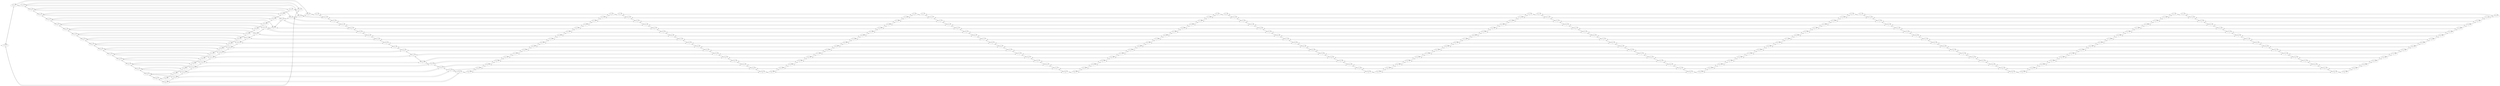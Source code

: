 digraph G {
  rankdir=LR
  I [label="", style=invis, width=0]
  I -> 0
  0 [label="(x = 0, y = 0)\n1"]
  0 -> 1 [label=""]
  0 -> 2 [label=""]
  0 -> 0 [label=""]
  1 [label="(x = 0, y = 1)\n1"]
  1 -> 3 [label=""]
  1 -> 4 [label=""]
  1 -> 0 [label=""]
  1 -> 1 [label=""]
  2 [label="(x = 1, y = 0)\n1"]
  2 -> 4 [label=""]
  2 -> 5 [label=""]
  2 -> 0 [label=""]
  2 -> 2 [label=""]
  3 [label="(x = 0, y = 2)\n1"]
  3 -> 6 [label=""]
  3 -> 7 [label=""]
  3 -> 1 [label=""]
  3 -> 3 [label=""]
  4 [label="(x = 1, y = 1)\n1"]
  4 -> 7 [label=""]
  4 -> 8 [label=""]
  4 -> 2 [label=""]
  4 -> 1 [label=""]
  4 -> 4 [label=""]
  5 [label="(x = 2, y = 0)\n1"]
  5 -> 8 [label=""]
  5 -> 9 [label=""]
  5 -> 2 [label=""]
  5 -> 5 [label=""]
  6 [label="(x = 0, y = 3)\n1"]
  6 -> 10 [label=""]
  6 -> 11 [label=""]
  6 -> 3 [label=""]
  6 -> 6 [label=""]
  7 [label="(x = 1, y = 2)\n1"]
  7 -> 11 [label=""]
  7 -> 12 [label=""]
  7 -> 4 [label=""]
  7 -> 3 [label=""]
  7 -> 7 [label=""]
  8 [label="(x = 2, y = 1)\n1"]
  8 -> 12 [label=""]
  8 -> 13 [label=""]
  8 -> 5 [label=""]
  8 -> 4 [label=""]
  8 -> 8 [label=""]
  9 [label="(x = 3, y = 0)\n1"]
  9 -> 13 [label=""]
  9 -> 14 [label=""]
  9 -> 5 [label=""]
  9 -> 9 [label=""]
  10 [label="(x = 0, y = 4)\n1"]
  10 -> 15 [label=""]
  10 -> 16 [label=""]
  10 -> 6 [label=""]
  10 -> 10 [label=""]
  11 [label="(x = 1, y = 3)\n1"]
  11 -> 16 [label=""]
  11 -> 17 [label=""]
  11 -> 7 [label=""]
  11 -> 6 [label=""]
  11 -> 11 [label=""]
  12 [label="(x = 2, y = 2)\n1"]
  12 -> 17 [label=""]
  12 -> 18 [label=""]
  12 -> 8 [label=""]
  12 -> 7 [label=""]
  12 -> 12 [label=""]
  13 [label="(x = 3, y = 1)\n1"]
  13 -> 18 [label=""]
  13 -> 19 [label=""]
  13 -> 9 [label=""]
  13 -> 8 [label=""]
  13 -> 13 [label=""]
  14 [label="(x = 4, y = 0)\n1"]
  14 -> 19 [label=""]
  14 -> 20 [label=""]
  14 -> 9 [label=""]
  14 -> 14 [label=""]
  15 [label="(x = 0, y = 5)\n1"]
  15 -> 21 [label=""]
  15 -> 22 [label=""]
  15 -> 10 [label=""]
  15 -> 15 [label=""]
  16 [label="(x = 1, y = 4)\n1"]
  16 -> 22 [label=""]
  16 -> 23 [label=""]
  16 -> 11 [label=""]
  16 -> 10 [label=""]
  16 -> 16 [label=""]
  17 [label="(x = 2, y = 3)\n1"]
  17 -> 23 [label=""]
  17 -> 24 [label=""]
  17 -> 12 [label=""]
  17 -> 11 [label=""]
  17 -> 17 [label=""]
  18 [label="(x = 3, y = 2)\n1"]
  18 -> 24 [label=""]
  18 -> 25 [label=""]
  18 -> 13 [label=""]
  18 -> 12 [label=""]
  18 -> 18 [label=""]
  19 [label="(x = 4, y = 1)\n1"]
  19 -> 25 [label=""]
  19 -> 26 [label=""]
  19 -> 14 [label=""]
  19 -> 13 [label=""]
  19 -> 19 [label=""]
  20 [label="(x = 5, y = 0)\n1"]
  20 -> 26 [label=""]
  20 -> 27 [label=""]
  20 -> 14 [label=""]
  20 -> 20 [label=""]
  21 [label="(x = 0, y = 6)\n1"]
  21 -> 28 [label=""]
  21 -> 29 [label=""]
  21 -> 15 [label=""]
  21 -> 21 [label=""]
  22 [label="(x = 1, y = 5)\n1"]
  22 -> 29 [label=""]
  22 -> 30 [label=""]
  22 -> 16 [label=""]
  22 -> 15 [label=""]
  22 -> 22 [label=""]
  23 [label="(x = 2, y = 4)\n1"]
  23 -> 30 [label=""]
  23 -> 31 [label=""]
  23 -> 17 [label=""]
  23 -> 16 [label=""]
  23 -> 23 [label=""]
  24 [label="(x = 3, y = 3)\n1"]
  24 -> 31 [label=""]
  24 -> 32 [label=""]
  24 -> 18 [label=""]
  24 -> 17 [label=""]
  24 -> 24 [label=""]
  25 [label="(x = 4, y = 2)\n1"]
  25 -> 32 [label=""]
  25 -> 33 [label=""]
  25 -> 19 [label=""]
  25 -> 18 [label=""]
  25 -> 25 [label=""]
  26 [label="(x = 5, y = 1)\n1"]
  26 -> 33 [label=""]
  26 -> 34 [label=""]
  26 -> 20 [label=""]
  26 -> 19 [label=""]
  26 -> 26 [label=""]
  27 [label="(x = 6, y = 0)\n1"]
  27 -> 34 [label=""]
  27 -> 35 [label=""]
  27 -> 20 [label=""]
  27 -> 27 [label=""]
  28 [label="(x = 0, y = 7)\n1"]
  28 -> 36 [label=""]
  28 -> 37 [label=""]
  28 -> 21 [label=""]
  28 -> 28 [label=""]
  29 [label="(x = 1, y = 6)\n1"]
  29 -> 37 [label=""]
  29 -> 38 [label=""]
  29 -> 22 [label=""]
  29 -> 21 [label=""]
  29 -> 29 [label=""]
  30 [label="(x = 2, y = 5)\n1"]
  30 -> 38 [label=""]
  30 -> 39 [label=""]
  30 -> 23 [label=""]
  30 -> 22 [label=""]
  30 -> 30 [label=""]
  31 [label="(x = 3, y = 4)\n1"]
  31 -> 39 [label=""]
  31 -> 40 [label=""]
  31 -> 24 [label=""]
  31 -> 23 [label=""]
  31 -> 31 [label=""]
  32 [label="(x = 4, y = 3)\n1"]
  32 -> 40 [label=""]
  32 -> 41 [label=""]
  32 -> 25 [label=""]
  32 -> 24 [label=""]
  32 -> 32 [label=""]
  33 [label="(x = 5, y = 2)\n1"]
  33 -> 41 [label=""]
  33 -> 42 [label=""]
  33 -> 26 [label=""]
  33 -> 25 [label=""]
  33 -> 33 [label=""]
  34 [label="(x = 6, y = 1)\n1"]
  34 -> 42 [label=""]
  34 -> 43 [label=""]
  34 -> 27 [label=""]
  34 -> 26 [label=""]
  34 -> 34 [label=""]
  35 [label="(x = 7, y = 0)\n1"]
  35 -> 43 [label=""]
  35 -> 44 [label=""]
  35 -> 27 [label=""]
  35 -> 35 [label=""]
  36 [label="(x = 0, y = 8)\n1"]
  36 -> 45 [label=""]
  36 -> 46 [label=""]
  36 -> 28 [label=""]
  36 -> 36 [label=""]
  37 [label="(x = 1, y = 7)\n1"]
  37 -> 46 [label=""]
  37 -> 47 [label=""]
  37 -> 29 [label=""]
  37 -> 28 [label=""]
  37 -> 37 [label=""]
  38 [label="(x = 2, y = 6)\n1"]
  38 -> 47 [label=""]
  38 -> 48 [label=""]
  38 -> 30 [label=""]
  38 -> 29 [label=""]
  38 -> 38 [label=""]
  39 [label="(x = 3, y = 5)\n1"]
  39 -> 48 [label=""]
  39 -> 49 [label=""]
  39 -> 31 [label=""]
  39 -> 30 [label=""]
  39 -> 39 [label=""]
  40 [label="(x = 4, y = 4)\n1"]
  40 -> 49 [label=""]
  40 -> 50 [label=""]
  40 -> 32 [label=""]
  40 -> 31 [label=""]
  40 -> 40 [label=""]
  41 [label="(x = 5, y = 3)\n1"]
  41 -> 50 [label=""]
  41 -> 51 [label=""]
  41 -> 33 [label=""]
  41 -> 32 [label=""]
  41 -> 41 [label=""]
  42 [label="(x = 6, y = 2)\n1"]
  42 -> 51 [label=""]
  42 -> 52 [label=""]
  42 -> 34 [label=""]
  42 -> 33 [label=""]
  42 -> 42 [label=""]
  43 [label="(x = 7, y = 1)\n1"]
  43 -> 52 [label=""]
  43 -> 53 [label=""]
  43 -> 35 [label=""]
  43 -> 34 [label=""]
  43 -> 43 [label=""]
  44 [label="(x = 8, y = 0)\n1"]
  44 -> 53 [label=""]
  44 -> 54 [label=""]
  44 -> 35 [label=""]
  44 -> 44 [label=""]
  45 [label="(x = 0, y = 9)\n1"]
  45 -> 55 [label=""]
  45 -> 56 [label=""]
  45 -> 36 [label=""]
  45 -> 45 [label=""]
  46 [label="(x = 1, y = 8)\n1"]
  46 -> 56 [label=""]
  46 -> 57 [label=""]
  46 -> 37 [label=""]
  46 -> 36 [label=""]
  46 -> 46 [label=""]
  47 [label="(x = 2, y = 7)\n1"]
  47 -> 57 [label=""]
  47 -> 58 [label=""]
  47 -> 38 [label=""]
  47 -> 37 [label=""]
  47 -> 47 [label=""]
  48 [label="(x = 3, y = 6)\n1"]
  48 -> 58 [label=""]
  48 -> 59 [label=""]
  48 -> 39 [label=""]
  48 -> 38 [label=""]
  48 -> 48 [label=""]
  49 [label="(x = 4, y = 5)\n1"]
  49 -> 59 [label=""]
  49 -> 60 [label=""]
  49 -> 40 [label=""]
  49 -> 39 [label=""]
  49 -> 49 [label=""]
  50 [label="(x = 5, y = 4)\n1"]
  50 -> 60 [label=""]
  50 -> 61 [label=""]
  50 -> 41 [label=""]
  50 -> 40 [label=""]
  50 -> 50 [label=""]
  51 [label="(x = 6, y = 3)\n1"]
  51 -> 61 [label=""]
  51 -> 62 [label=""]
  51 -> 42 [label=""]
  51 -> 41 [label=""]
  51 -> 51 [label=""]
  52 [label="(x = 7, y = 2)\n1"]
  52 -> 62 [label=""]
  52 -> 63 [label=""]
  52 -> 43 [label=""]
  52 -> 42 [label=""]
  52 -> 52 [label=""]
  53 [label="(x = 8, y = 1)\n1"]
  53 -> 63 [label=""]
  53 -> 64 [label=""]
  53 -> 44 [label=""]
  53 -> 43 [label=""]
  53 -> 53 [label=""]
  54 [label="(x = 9, y = 0)\n1"]
  54 -> 64 [label=""]
  54 -> 65 [label=""]
  54 -> 44 [label=""]
  54 -> 54 [label=""]
  55 [label="(x = 0, y = 10)\n1"]
  55 -> 66 [label=""]
  55 -> 67 [label=""]
  55 -> 45 [label=""]
  55 -> 55 [label=""]
  56 [label="(x = 1, y = 9)\n1"]
  56 -> 67 [label=""]
  56 -> 68 [label=""]
  56 -> 46 [label=""]
  56 -> 45 [label=""]
  56 -> 56 [label=""]
  57 [label="(x = 2, y = 8)\n1"]
  57 -> 68 [label=""]
  57 -> 69 [label=""]
  57 -> 47 [label=""]
  57 -> 46 [label=""]
  57 -> 57 [label=""]
  58 [label="(x = 3, y = 7)\n1"]
  58 -> 69 [label=""]
  58 -> 70 [label=""]
  58 -> 48 [label=""]
  58 -> 47 [label=""]
  58 -> 58 [label=""]
  59 [label="(x = 4, y = 6)\n1"]
  59 -> 70 [label=""]
  59 -> 71 [label=""]
  59 -> 49 [label=""]
  59 -> 48 [label=""]
  59 -> 59 [label=""]
  60 [label="(x = 5, y = 5)\n1"]
  60 -> 71 [label=""]
  60 -> 72 [label=""]
  60 -> 50 [label=""]
  60 -> 49 [label=""]
  60 -> 60 [label=""]
  61 [label="(x = 6, y = 4)\n1"]
  61 -> 72 [label=""]
  61 -> 73 [label=""]
  61 -> 51 [label=""]
  61 -> 50 [label=""]
  61 -> 61 [label=""]
  62 [label="(x = 7, y = 3)\n1"]
  62 -> 73 [label=""]
  62 -> 74 [label=""]
  62 -> 52 [label=""]
  62 -> 51 [label=""]
  62 -> 62 [label=""]
  63 [label="(x = 8, y = 2)\n1"]
  63 -> 74 [label=""]
  63 -> 75 [label=""]
  63 -> 53 [label=""]
  63 -> 52 [label=""]
  63 -> 63 [label=""]
  64 [label="(x = 9, y = 1)\n1"]
  64 -> 75 [label=""]
  64 -> 76 [label=""]
  64 -> 54 [label=""]
  64 -> 53 [label=""]
  64 -> 64 [label=""]
  65 [label="(x = 10, y = 0)\n1"]
  65 -> 76 [label=""]
  65 -> 77 [label=""]
  65 -> 54 [label=""]
  65 -> 65 [label=""]
  66 [label="(x = 0, y = 11)\n1"]
  66 -> 78 [label=""]
  66 -> 79 [label=""]
  66 -> 55 [label=""]
  66 -> 66 [label=""]
  67 [label="(x = 1, y = 10)\n1"]
  67 -> 79 [label=""]
  67 -> 80 [label=""]
  67 -> 56 [label=""]
  67 -> 55 [label=""]
  67 -> 67 [label=""]
  68 [label="(x = 2, y = 9)\n1"]
  68 -> 80 [label=""]
  68 -> 81 [label=""]
  68 -> 57 [label=""]
  68 -> 56 [label=""]
  68 -> 68 [label=""]
  69 [label="(x = 3, y = 8)\n1"]
  69 -> 81 [label=""]
  69 -> 82 [label=""]
  69 -> 58 [label=""]
  69 -> 57 [label=""]
  69 -> 69 [label=""]
  70 [label="(x = 4, y = 7)\n1"]
  70 -> 82 [label=""]
  70 -> 83 [label=""]
  70 -> 59 [label=""]
  70 -> 58 [label=""]
  70 -> 70 [label=""]
  71 [label="(x = 5, y = 6)\n1"]
  71 -> 83 [label=""]
  71 -> 84 [label=""]
  71 -> 60 [label=""]
  71 -> 59 [label=""]
  71 -> 71 [label=""]
  72 [label="(x = 6, y = 5)\n1"]
  72 -> 84 [label=""]
  72 -> 85 [label=""]
  72 -> 61 [label=""]
  72 -> 60 [label=""]
  72 -> 72 [label=""]
  73 [label="(x = 7, y = 4)\n1"]
  73 -> 85 [label=""]
  73 -> 86 [label=""]
  73 -> 62 [label=""]
  73 -> 61 [label=""]
  73 -> 73 [label=""]
  74 [label="(x = 8, y = 3)\n1"]
  74 -> 86 [label=""]
  74 -> 87 [label=""]
  74 -> 63 [label=""]
  74 -> 62 [label=""]
  74 -> 74 [label=""]
  75 [label="(x = 9, y = 2)\n1"]
  75 -> 87 [label=""]
  75 -> 88 [label=""]
  75 -> 64 [label=""]
  75 -> 63 [label=""]
  75 -> 75 [label=""]
  76 [label="(x = 10, y = 1)\n1"]
  76 -> 88 [label=""]
  76 -> 89 [label=""]
  76 -> 65 [label=""]
  76 -> 64 [label=""]
  76 -> 76 [label=""]
  77 [label="(x = 11, y = 0)\n1"]
  77 -> 89 [label=""]
  77 -> 90 [label=""]
  77 -> 65 [label=""]
  77 -> 77 [label=""]
  78 [label="(x = 0, y = 12)\n1"]
  78 -> 91 [label=""]
  78 -> 92 [label=""]
  78 -> 66 [label=""]
  78 -> 78 [label=""]
  79 [label="(x = 1, y = 11)\n1"]
  79 -> 92 [label=""]
  79 -> 93 [label=""]
  79 -> 67 [label=""]
  79 -> 66 [label=""]
  79 -> 79 [label=""]
  80 [label="(x = 2, y = 10)\n1"]
  80 -> 93 [label=""]
  80 -> 94 [label=""]
  80 -> 68 [label=""]
  80 -> 67 [label=""]
  80 -> 80 [label=""]
  81 [label="(x = 3, y = 9)\n1"]
  81 -> 94 [label=""]
  81 -> 95 [label=""]
  81 -> 69 [label=""]
  81 -> 68 [label=""]
  81 -> 81 [label=""]
  82 [label="(x = 4, y = 8)\n1"]
  82 -> 95 [label=""]
  82 -> 96 [label=""]
  82 -> 70 [label=""]
  82 -> 69 [label=""]
  82 -> 82 [label=""]
  83 [label="(x = 5, y = 7)\n1"]
  83 -> 96 [label=""]
  83 -> 97 [label=""]
  83 -> 71 [label=""]
  83 -> 70 [label=""]
  83 -> 83 [label=""]
  84 [label="(x = 6, y = 6)\n1"]
  84 -> 97 [label=""]
  84 -> 98 [label=""]
  84 -> 72 [label=""]
  84 -> 71 [label=""]
  84 -> 84 [label=""]
  85 [label="(x = 7, y = 5)\n1"]
  85 -> 98 [label=""]
  85 -> 99 [label=""]
  85 -> 73 [label=""]
  85 -> 72 [label=""]
  85 -> 85 [label=""]
  86 [label="(x = 8, y = 4)\n1"]
  86 -> 99 [label=""]
  86 -> 100 [label=""]
  86 -> 74 [label=""]
  86 -> 73 [label=""]
  86 -> 86 [label=""]
  87 [label="(x = 9, y = 3)\n1"]
  87 -> 100 [label=""]
  87 -> 101 [label=""]
  87 -> 75 [label=""]
  87 -> 74 [label=""]
  87 -> 87 [label=""]
  88 [label="(x = 10, y = 2)\n1"]
  88 -> 101 [label=""]
  88 -> 102 [label=""]
  88 -> 76 [label=""]
  88 -> 75 [label=""]
  88 -> 88 [label=""]
  89 [label="(x = 11, y = 1)\n1"]
  89 -> 102 [label=""]
  89 -> 103 [label=""]
  89 -> 77 [label=""]
  89 -> 76 [label=""]
  89 -> 89 [label=""]
  90 [label="(x = 12, y = 0)\n1"]
  90 -> 103 [label=""]
  90 -> 104 [label=""]
  90 -> 77 [label=""]
  90 -> 90 [label=""]
  91 [label="(x = 0, y = 13)\n1"]
  91 -> 105 [label=""]
  91 -> 106 [label=""]
  91 -> 78 [label=""]
  91 -> 91 [label=""]
  92 [label="(x = 1, y = 12)\n1"]
  92 -> 106 [label=""]
  92 -> 107 [label=""]
  92 -> 79 [label=""]
  92 -> 78 [label=""]
  92 -> 92 [label=""]
  93 [label="(x = 2, y = 11)\n1"]
  93 -> 107 [label=""]
  93 -> 108 [label=""]
  93 -> 80 [label=""]
  93 -> 79 [label=""]
  93 -> 93 [label=""]
  94 [label="(x = 3, y = 10)\n1"]
  94 -> 108 [label=""]
  94 -> 109 [label=""]
  94 -> 81 [label=""]
  94 -> 80 [label=""]
  94 -> 94 [label=""]
  95 [label="(x = 4, y = 9)\n1"]
  95 -> 109 [label=""]
  95 -> 110 [label=""]
  95 -> 82 [label=""]
  95 -> 81 [label=""]
  95 -> 95 [label=""]
  96 [label="(x = 5, y = 8)\n1"]
  96 -> 110 [label=""]
  96 -> 111 [label=""]
  96 -> 83 [label=""]
  96 -> 82 [label=""]
  96 -> 96 [label=""]
  97 [label="(x = 6, y = 7)\n1"]
  97 -> 111 [label=""]
  97 -> 112 [label=""]
  97 -> 84 [label=""]
  97 -> 83 [label=""]
  97 -> 97 [label=""]
  98 [label="(x = 7, y = 6)\n1"]
  98 -> 112 [label=""]
  98 -> 113 [label=""]
  98 -> 85 [label=""]
  98 -> 84 [label=""]
  98 -> 98 [label=""]
  99 [label="(x = 8, y = 5)\n1"]
  99 -> 113 [label=""]
  99 -> 114 [label=""]
  99 -> 86 [label=""]
  99 -> 85 [label=""]
  99 -> 99 [label=""]
  100 [label="(x = 9, y = 4)\n1"]
  100 -> 114 [label=""]
  100 -> 115 [label=""]
  100 -> 87 [label=""]
  100 -> 86 [label=""]
  100 -> 100 [label=""]
  101 [label="(x = 10, y = 3)\n1"]
  101 -> 115 [label=""]
  101 -> 116 [label=""]
  101 -> 88 [label=""]
  101 -> 87 [label=""]
  101 -> 101 [label=""]
  102 [label="(x = 11, y = 2)\n1"]
  102 -> 116 [label=""]
  102 -> 117 [label=""]
  102 -> 89 [label=""]
  102 -> 88 [label=""]
  102 -> 102 [label=""]
  103 [label="(x = 12, y = 1)\n1"]
  103 -> 117 [label=""]
  103 -> 118 [label=""]
  103 -> 90 [label=""]
  103 -> 89 [label=""]
  103 -> 103 [label=""]
  104 [label="(x = 13, y = 0)\n1"]
  104 -> 118 [label=""]
  104 -> 119 [label=""]
  104 -> 90 [label=""]
  104 -> 104 [label=""]
  105 [label="(x = 0, y = 14)\n1"]
  105 -> 120 [label=""]
  105 -> 121 [label=""]
  105 -> 91 [label=""]
  105 -> 105 [label=""]
  106 [label="(x = 1, y = 13)\n1"]
  106 -> 121 [label=""]
  106 -> 122 [label=""]
  106 -> 92 [label=""]
  106 -> 91 [label=""]
  106 -> 106 [label=""]
  107 [label="(x = 2, y = 12)\n1"]
  107 -> 122 [label=""]
  107 -> 123 [label=""]
  107 -> 93 [label=""]
  107 -> 92 [label=""]
  107 -> 107 [label=""]
  108 [label="(x = 3, y = 11)\n1"]
  108 -> 123 [label=""]
  108 -> 124 [label=""]
  108 -> 94 [label=""]
  108 -> 93 [label=""]
  108 -> 108 [label=""]
  109 [label="(x = 4, y = 10)\n1"]
  109 -> 124 [label=""]
  109 -> 125 [label=""]
  109 -> 95 [label=""]
  109 -> 94 [label=""]
  109 -> 109 [label=""]
  110 [label="(x = 5, y = 9)\n1"]
  110 -> 125 [label=""]
  110 -> 126 [label=""]
  110 -> 96 [label=""]
  110 -> 95 [label=""]
  110 -> 110 [label=""]
  111 [label="(x = 6, y = 8)\n1"]
  111 -> 126 [label=""]
  111 -> 127 [label=""]
  111 -> 97 [label=""]
  111 -> 96 [label=""]
  111 -> 111 [label=""]
  112 [label="(x = 7, y = 7)\n1"]
  112 -> 127 [label=""]
  112 -> 128 [label=""]
  112 -> 98 [label=""]
  112 -> 97 [label=""]
  112 -> 112 [label=""]
  113 [label="(x = 8, y = 6)\n1"]
  113 -> 128 [label=""]
  113 -> 129 [label=""]
  113 -> 99 [label=""]
  113 -> 98 [label=""]
  113 -> 113 [label=""]
  114 [label="(x = 9, y = 5)\n1"]
  114 -> 129 [label=""]
  114 -> 130 [label=""]
  114 -> 100 [label=""]
  114 -> 99 [label=""]
  114 -> 114 [label=""]
  115 [label="(x = 10, y = 4)\n1"]
  115 -> 130 [label=""]
  115 -> 131 [label=""]
  115 -> 101 [label=""]
  115 -> 100 [label=""]
  115 -> 115 [label=""]
  116 [label="(x = 11, y = 3)\n1"]
  116 -> 131 [label=""]
  116 -> 132 [label=""]
  116 -> 102 [label=""]
  116 -> 101 [label=""]
  116 -> 116 [label=""]
  117 [label="(x = 12, y = 2)\n1"]
  117 -> 132 [label=""]
  117 -> 133 [label=""]
  117 -> 103 [label=""]
  117 -> 102 [label=""]
  117 -> 117 [label=""]
  118 [label="(x = 13, y = 1)\n1"]
  118 -> 133 [label=""]
  118 -> 134 [label=""]
  118 -> 104 [label=""]
  118 -> 103 [label=""]
  118 -> 118 [label=""]
  119 [label="(x = 14, y = 0)\n1"]
  119 -> 134 [label=""]
  119 -> 135 [label=""]
  119 -> 104 [label=""]
  119 -> 119 [label=""]
  120 [label="(x = 0, y = 15)\n1"]
  120 -> 136 [label=""]
  120 -> 137 [label=""]
  120 -> 105 [label=""]
  120 -> 120 [label=""]
  121 [label="(x = 1, y = 14)\n1"]
  121 -> 137 [label=""]
  121 -> 138 [label=""]
  121 -> 106 [label=""]
  121 -> 105 [label=""]
  121 -> 121 [label=""]
  122 [label="(x = 2, y = 13)\n1"]
  122 -> 138 [label=""]
  122 -> 139 [label=""]
  122 -> 107 [label=""]
  122 -> 106 [label=""]
  122 -> 122 [label=""]
  123 [label="(x = 3, y = 12)\n1"]
  123 -> 139 [label=""]
  123 -> 140 [label=""]
  123 -> 108 [label=""]
  123 -> 107 [label=""]
  123 -> 123 [label=""]
  124 [label="(x = 4, y = 11)\n1"]
  124 -> 140 [label=""]
  124 -> 141 [label=""]
  124 -> 109 [label=""]
  124 -> 108 [label=""]
  124 -> 124 [label=""]
  125 [label="(x = 5, y = 10)\n1"]
  125 -> 141 [label=""]
  125 -> 142 [label=""]
  125 -> 110 [label=""]
  125 -> 109 [label=""]
  125 -> 125 [label=""]
  126 [label="(x = 6, y = 9)\n1"]
  126 -> 142 [label=""]
  126 -> 143 [label=""]
  126 -> 111 [label=""]
  126 -> 110 [label=""]
  126 -> 126 [label=""]
  127 [label="(x = 7, y = 8)\n1"]
  127 -> 143 [label=""]
  127 -> 144 [label=""]
  127 -> 112 [label=""]
  127 -> 111 [label=""]
  127 -> 127 [label=""]
  128 [label="(x = 8, y = 7)\n1"]
  128 -> 144 [label=""]
  128 -> 145 [label=""]
  128 -> 113 [label=""]
  128 -> 112 [label=""]
  128 -> 128 [label=""]
  129 [label="(x = 9, y = 6)\n1"]
  129 -> 145 [label=""]
  129 -> 146 [label=""]
  129 -> 114 [label=""]
  129 -> 113 [label=""]
  129 -> 129 [label=""]
  130 [label="(x = 10, y = 5)\n1"]
  130 -> 146 [label=""]
  130 -> 147 [label=""]
  130 -> 115 [label=""]
  130 -> 114 [label=""]
  130 -> 130 [label=""]
  131 [label="(x = 11, y = 4)\n1"]
  131 -> 147 [label=""]
  131 -> 148 [label=""]
  131 -> 116 [label=""]
  131 -> 115 [label=""]
  131 -> 131 [label=""]
  132 [label="(x = 12, y = 3)\n1"]
  132 -> 148 [label=""]
  132 -> 149 [label=""]
  132 -> 117 [label=""]
  132 -> 116 [label=""]
  132 -> 132 [label=""]
  133 [label="(x = 13, y = 2)\n1"]
  133 -> 149 [label=""]
  133 -> 150 [label=""]
  133 -> 118 [label=""]
  133 -> 117 [label=""]
  133 -> 133 [label=""]
  134 [label="(x = 14, y = 1)\n1"]
  134 -> 150 [label=""]
  134 -> 151 [label=""]
  134 -> 119 [label=""]
  134 -> 118 [label=""]
  134 -> 134 [label=""]
  135 [label="(x = 15, y = 0)\n1"]
  135 -> 151 [label=""]
  135 -> 152 [label=""]
  135 -> 119 [label=""]
  135 -> 135 [label=""]
  136 [label="(x = 0, y = 16)\n1"]
  136 -> 153 [label=""]
  136 -> 120 [label=""]
  136 -> 136 [label=""]
  137 [label="(x = 1, y = 15)\n1"]
  137 -> 153 [label=""]
  137 -> 154 [label=""]
  137 -> 121 [label=""]
  137 -> 120 [label=""]
  137 -> 137 [label=""]
  138 [label="(x = 2, y = 14)\n1"]
  138 -> 154 [label=""]
  138 -> 155 [label=""]
  138 -> 122 [label=""]
  138 -> 121 [label=""]
  138 -> 138 [label=""]
  139 [label="(x = 3, y = 13)\n1"]
  139 -> 155 [label=""]
  139 -> 156 [label=""]
  139 -> 123 [label=""]
  139 -> 122 [label=""]
  139 -> 139 [label=""]
  140 [label="(x = 4, y = 12)\n1"]
  140 -> 156 [label=""]
  140 -> 157 [label=""]
  140 -> 124 [label=""]
  140 -> 123 [label=""]
  140 -> 140 [label=""]
  141 [label="(x = 5, y = 11)\n1"]
  141 -> 157 [label=""]
  141 -> 158 [label=""]
  141 -> 125 [label=""]
  141 -> 124 [label=""]
  141 -> 141 [label=""]
  142 [label="(x = 6, y = 10)\n1"]
  142 -> 158 [label=""]
  142 -> 159 [label=""]
  142 -> 126 [label=""]
  142 -> 125 [label=""]
  142 -> 142 [label=""]
  143 [label="(x = 7, y = 9)\n1"]
  143 -> 159 [label=""]
  143 -> 160 [label=""]
  143 -> 127 [label=""]
  143 -> 126 [label=""]
  143 -> 143 [label=""]
  144 [label="(x = 8, y = 8)\n1"]
  144 -> 160 [label=""]
  144 -> 161 [label=""]
  144 -> 128 [label=""]
  144 -> 127 [label=""]
  144 -> 144 [label=""]
  145 [label="(x = 9, y = 7)\n1"]
  145 -> 161 [label=""]
  145 -> 162 [label=""]
  145 -> 129 [label=""]
  145 -> 128 [label=""]
  145 -> 145 [label=""]
  146 [label="(x = 10, y = 6)\n1"]
  146 -> 162 [label=""]
  146 -> 163 [label=""]
  146 -> 130 [label=""]
  146 -> 129 [label=""]
  146 -> 146 [label=""]
  147 [label="(x = 11, y = 5)\n1"]
  147 -> 163 [label=""]
  147 -> 164 [label=""]
  147 -> 131 [label=""]
  147 -> 130 [label=""]
  147 -> 147 [label=""]
  148 [label="(x = 12, y = 4)\n1"]
  148 -> 164 [label=""]
  148 -> 165 [label=""]
  148 -> 132 [label=""]
  148 -> 131 [label=""]
  148 -> 148 [label=""]
  149 [label="(x = 13, y = 3)\n1"]
  149 -> 165 [label=""]
  149 -> 166 [label=""]
  149 -> 133 [label=""]
  149 -> 132 [label=""]
  149 -> 149 [label=""]
  150 [label="(x = 14, y = 2)\n1"]
  150 -> 166 [label=""]
  150 -> 167 [label=""]
  150 -> 134 [label=""]
  150 -> 133 [label=""]
  150 -> 150 [label=""]
  151 [label="(x = 15, y = 1)\n1"]
  151 -> 167 [label=""]
  151 -> 168 [label=""]
  151 -> 135 [label=""]
  151 -> 134 [label=""]
  151 -> 151 [label=""]
  152 [label="(x = 16, y = 0)\n1"]
  152 -> 168 [label=""]
  152 -> 135 [label=""]
  152 -> 152 [label=""]
  153 [label="(x = 1, y = 16)\n1"]
  153 -> 169 [label=""]
  153 -> 137 [label=""]
  153 -> 136 [label=""]
  153 -> 153 [label=""]
  154 [label="(x = 2, y = 15)\n1"]
  154 -> 169 [label=""]
  154 -> 170 [label=""]
  154 -> 138 [label=""]
  154 -> 137 [label=""]
  154 -> 154 [label=""]
  155 [label="(x = 3, y = 14)\n1"]
  155 -> 170 [label=""]
  155 -> 171 [label=""]
  155 -> 139 [label=""]
  155 -> 138 [label=""]
  155 -> 155 [label=""]
  156 [label="(x = 4, y = 13)\n1"]
  156 -> 171 [label=""]
  156 -> 172 [label=""]
  156 -> 140 [label=""]
  156 -> 139 [label=""]
  156 -> 156 [label=""]
  157 [label="(x = 5, y = 12)\n1"]
  157 -> 172 [label=""]
  157 -> 173 [label=""]
  157 -> 141 [label=""]
  157 -> 140 [label=""]
  157 -> 157 [label=""]
  158 [label="(x = 6, y = 11)\n1"]
  158 -> 173 [label=""]
  158 -> 174 [label=""]
  158 -> 142 [label=""]
  158 -> 141 [label=""]
  158 -> 158 [label=""]
  159 [label="(x = 7, y = 10)\n1"]
  159 -> 174 [label=""]
  159 -> 175 [label=""]
  159 -> 143 [label=""]
  159 -> 142 [label=""]
  159 -> 159 [label=""]
  160 [label="(x = 8, y = 9)\n1"]
  160 -> 175 [label=""]
  160 -> 176 [label=""]
  160 -> 144 [label=""]
  160 -> 143 [label=""]
  160 -> 160 [label=""]
  161 [label="(x = 9, y = 8)\n1"]
  161 -> 176 [label=""]
  161 -> 177 [label=""]
  161 -> 145 [label=""]
  161 -> 144 [label=""]
  161 -> 161 [label=""]
  162 [label="(x = 10, y = 7)\n1"]
  162 -> 177 [label=""]
  162 -> 178 [label=""]
  162 -> 146 [label=""]
  162 -> 145 [label=""]
  162 -> 162 [label=""]
  163 [label="(x = 11, y = 6)\n1"]
  163 -> 178 [label=""]
  163 -> 179 [label=""]
  163 -> 147 [label=""]
  163 -> 146 [label=""]
  163 -> 163 [label=""]
  164 [label="(x = 12, y = 5)\n1"]
  164 -> 179 [label=""]
  164 -> 180 [label=""]
  164 -> 148 [label=""]
  164 -> 147 [label=""]
  164 -> 164 [label=""]
  165 [label="(x = 13, y = 4)\n1"]
  165 -> 180 [label=""]
  165 -> 181 [label=""]
  165 -> 149 [label=""]
  165 -> 148 [label=""]
  165 -> 165 [label=""]
  166 [label="(x = 14, y = 3)\n1"]
  166 -> 181 [label=""]
  166 -> 182 [label=""]
  166 -> 150 [label=""]
  166 -> 149 [label=""]
  166 -> 166 [label=""]
  167 [label="(x = 15, y = 2)\n1"]
  167 -> 182 [label=""]
  167 -> 183 [label=""]
  167 -> 151 [label=""]
  167 -> 150 [label=""]
  167 -> 167 [label=""]
  168 [label="(x = 16, y = 1)\n1"]
  168 -> 183 [label=""]
  168 -> 152 [label=""]
  168 -> 151 [label=""]
  168 -> 168 [label=""]
  169 [label="(x = 2, y = 16)\n1"]
  169 -> 184 [label=""]
  169 -> 154 [label=""]
  169 -> 153 [label=""]
  169 -> 169 [label=""]
  170 [label="(x = 3, y = 15)\n1"]
  170 -> 184 [label=""]
  170 -> 185 [label=""]
  170 -> 155 [label=""]
  170 -> 154 [label=""]
  170 -> 170 [label=""]
  171 [label="(x = 4, y = 14)\n1"]
  171 -> 185 [label=""]
  171 -> 186 [label=""]
  171 -> 156 [label=""]
  171 -> 155 [label=""]
  171 -> 171 [label=""]
  172 [label="(x = 5, y = 13)\n1"]
  172 -> 186 [label=""]
  172 -> 187 [label=""]
  172 -> 157 [label=""]
  172 -> 156 [label=""]
  172 -> 172 [label=""]
  173 [label="(x = 6, y = 12)\n1"]
  173 -> 187 [label=""]
  173 -> 188 [label=""]
  173 -> 158 [label=""]
  173 -> 157 [label=""]
  173 -> 173 [label=""]
  174 [label="(x = 7, y = 11)\n1"]
  174 -> 188 [label=""]
  174 -> 189 [label=""]
  174 -> 159 [label=""]
  174 -> 158 [label=""]
  174 -> 174 [label=""]
  175 [label="(x = 8, y = 10)\n1"]
  175 -> 189 [label=""]
  175 -> 190 [label=""]
  175 -> 160 [label=""]
  175 -> 159 [label=""]
  175 -> 175 [label=""]
  176 [label="(x = 9, y = 9)\n1"]
  176 -> 190 [label=""]
  176 -> 191 [label=""]
  176 -> 161 [label=""]
  176 -> 160 [label=""]
  176 -> 176 [label=""]
  177 [label="(x = 10, y = 8)\n1"]
  177 -> 191 [label=""]
  177 -> 192 [label=""]
  177 -> 162 [label=""]
  177 -> 161 [label=""]
  177 -> 177 [label=""]
  178 [label="(x = 11, y = 7)\n1"]
  178 -> 192 [label=""]
  178 -> 193 [label=""]
  178 -> 163 [label=""]
  178 -> 162 [label=""]
  178 -> 178 [label=""]
  179 [label="(x = 12, y = 6)\n1"]
  179 -> 193 [label=""]
  179 -> 194 [label=""]
  179 -> 164 [label=""]
  179 -> 163 [label=""]
  179 -> 179 [label=""]
  180 [label="(x = 13, y = 5)\n1"]
  180 -> 194 [label=""]
  180 -> 195 [label=""]
  180 -> 165 [label=""]
  180 -> 164 [label=""]
  180 -> 180 [label=""]
  181 [label="(x = 14, y = 4)\n1"]
  181 -> 195 [label=""]
  181 -> 196 [label=""]
  181 -> 166 [label=""]
  181 -> 165 [label=""]
  181 -> 181 [label=""]
  182 [label="(x = 15, y = 3)\n1"]
  182 -> 196 [label=""]
  182 -> 197 [label=""]
  182 -> 167 [label=""]
  182 -> 166 [label=""]
  182 -> 182 [label=""]
  183 [label="(x = 16, y = 2)\n1"]
  183 -> 197 [label=""]
  183 -> 168 [label=""]
  183 -> 167 [label=""]
  183 -> 183 [label=""]
  184 [label="(x = 3, y = 16)\n1"]
  184 -> 198 [label=""]
  184 -> 170 [label=""]
  184 -> 169 [label=""]
  184 -> 184 [label=""]
  185 [label="(x = 4, y = 15)\n1"]
  185 -> 198 [label=""]
  185 -> 199 [label=""]
  185 -> 171 [label=""]
  185 -> 170 [label=""]
  185 -> 185 [label=""]
  186 [label="(x = 5, y = 14)\n1"]
  186 -> 199 [label=""]
  186 -> 200 [label=""]
  186 -> 172 [label=""]
  186 -> 171 [label=""]
  186 -> 186 [label=""]
  187 [label="(x = 6, y = 13)\n1"]
  187 -> 200 [label=""]
  187 -> 201 [label=""]
  187 -> 173 [label=""]
  187 -> 172 [label=""]
  187 -> 187 [label=""]
  188 [label="(x = 7, y = 12)\n1"]
  188 -> 201 [label=""]
  188 -> 202 [label=""]
  188 -> 174 [label=""]
  188 -> 173 [label=""]
  188 -> 188 [label=""]
  189 [label="(x = 8, y = 11)\n1"]
  189 -> 202 [label=""]
  189 -> 203 [label=""]
  189 -> 175 [label=""]
  189 -> 174 [label=""]
  189 -> 189 [label=""]
  190 [label="(x = 9, y = 10)\n1"]
  190 -> 203 [label=""]
  190 -> 204 [label=""]
  190 -> 176 [label=""]
  190 -> 175 [label=""]
  190 -> 190 [label=""]
  191 [label="(x = 10, y = 9)\n1"]
  191 -> 204 [label=""]
  191 -> 205 [label=""]
  191 -> 177 [label=""]
  191 -> 176 [label=""]
  191 -> 191 [label=""]
  192 [label="(x = 11, y = 8)\n1"]
  192 -> 205 [label=""]
  192 -> 206 [label=""]
  192 -> 178 [label=""]
  192 -> 177 [label=""]
  192 -> 192 [label=""]
  193 [label="(x = 12, y = 7)\n1"]
  193 -> 206 [label=""]
  193 -> 207 [label=""]
  193 -> 179 [label=""]
  193 -> 178 [label=""]
  193 -> 193 [label=""]
  194 [label="(x = 13, y = 6)\n1"]
  194 -> 207 [label=""]
  194 -> 208 [label=""]
  194 -> 180 [label=""]
  194 -> 179 [label=""]
  194 -> 194 [label=""]
  195 [label="(x = 14, y = 5)\n1"]
  195 -> 208 [label=""]
  195 -> 209 [label=""]
  195 -> 181 [label=""]
  195 -> 180 [label=""]
  195 -> 195 [label=""]
  196 [label="(x = 15, y = 4)\n1"]
  196 -> 209 [label=""]
  196 -> 210 [label=""]
  196 -> 182 [label=""]
  196 -> 181 [label=""]
  196 -> 196 [label=""]
  197 [label="(x = 16, y = 3)\n1"]
  197 -> 210 [label=""]
  197 -> 183 [label=""]
  197 -> 182 [label=""]
  197 -> 197 [label=""]
  198 [label="(x = 4, y = 16)\n1"]
  198 -> 211 [label=""]
  198 -> 185 [label=""]
  198 -> 184 [label=""]
  198 -> 198 [label=""]
  199 [label="(x = 5, y = 15)\n1"]
  199 -> 211 [label=""]
  199 -> 212 [label=""]
  199 -> 186 [label=""]
  199 -> 185 [label=""]
  199 -> 199 [label=""]
  200 [label="(x = 6, y = 14)\n1"]
  200 -> 212 [label=""]
  200 -> 213 [label=""]
  200 -> 187 [label=""]
  200 -> 186 [label=""]
  200 -> 200 [label=""]
  201 [label="(x = 7, y = 13)\n1"]
  201 -> 213 [label=""]
  201 -> 214 [label=""]
  201 -> 188 [label=""]
  201 -> 187 [label=""]
  201 -> 201 [label=""]
  202 [label="(x = 8, y = 12)\n1"]
  202 -> 214 [label=""]
  202 -> 215 [label=""]
  202 -> 189 [label=""]
  202 -> 188 [label=""]
  202 -> 202 [label=""]
  203 [label="(x = 9, y = 11)\n1"]
  203 -> 215 [label=""]
  203 -> 216 [label=""]
  203 -> 190 [label=""]
  203 -> 189 [label=""]
  203 -> 203 [label=""]
  204 [label="(x = 10, y = 10)\n1"]
  204 -> 216 [label=""]
  204 -> 217 [label=""]
  204 -> 191 [label=""]
  204 -> 190 [label=""]
  204 -> 204 [label=""]
  205 [label="(x = 11, y = 9)\n1"]
  205 -> 217 [label=""]
  205 -> 218 [label=""]
  205 -> 192 [label=""]
  205 -> 191 [label=""]
  205 -> 205 [label=""]
  206 [label="(x = 12, y = 8)\n1"]
  206 -> 218 [label=""]
  206 -> 219 [label=""]
  206 -> 193 [label=""]
  206 -> 192 [label=""]
  206 -> 206 [label=""]
  207 [label="(x = 13, y = 7)\n1"]
  207 -> 219 [label=""]
  207 -> 220 [label=""]
  207 -> 194 [label=""]
  207 -> 193 [label=""]
  207 -> 207 [label=""]
  208 [label="(x = 14, y = 6)\n1"]
  208 -> 220 [label=""]
  208 -> 221 [label=""]
  208 -> 195 [label=""]
  208 -> 194 [label=""]
  208 -> 208 [label=""]
  209 [label="(x = 15, y = 5)\n1"]
  209 -> 221 [label=""]
  209 -> 222 [label=""]
  209 -> 196 [label=""]
  209 -> 195 [label=""]
  209 -> 209 [label=""]
  210 [label="(x = 16, y = 4)\n1"]
  210 -> 222 [label=""]
  210 -> 197 [label=""]
  210 -> 196 [label=""]
  210 -> 210 [label=""]
  211 [label="(x = 5, y = 16)\n1"]
  211 -> 223 [label=""]
  211 -> 199 [label=""]
  211 -> 198 [label=""]
  211 -> 211 [label=""]
  212 [label="(x = 6, y = 15)\n1"]
  212 -> 223 [label=""]
  212 -> 224 [label=""]
  212 -> 200 [label=""]
  212 -> 199 [label=""]
  212 -> 212 [label=""]
  213 [label="(x = 7, y = 14)\n1"]
  213 -> 224 [label=""]
  213 -> 225 [label=""]
  213 -> 201 [label=""]
  213 -> 200 [label=""]
  213 -> 213 [label=""]
  214 [label="(x = 8, y = 13)\n1"]
  214 -> 225 [label=""]
  214 -> 226 [label=""]
  214 -> 202 [label=""]
  214 -> 201 [label=""]
  214 -> 214 [label=""]
  215 [label="(x = 9, y = 12)\n1"]
  215 -> 226 [label=""]
  215 -> 227 [label=""]
  215 -> 203 [label=""]
  215 -> 202 [label=""]
  215 -> 215 [label=""]
  216 [label="(x = 10, y = 11)\n1"]
  216 -> 227 [label=""]
  216 -> 228 [label=""]
  216 -> 204 [label=""]
  216 -> 203 [label=""]
  216 -> 216 [label=""]
  217 [label="(x = 11, y = 10)\n1"]
  217 -> 228 [label=""]
  217 -> 229 [label=""]
  217 -> 205 [label=""]
  217 -> 204 [label=""]
  217 -> 217 [label=""]
  218 [label="(x = 12, y = 9)\n1"]
  218 -> 229 [label=""]
  218 -> 230 [label=""]
  218 -> 206 [label=""]
  218 -> 205 [label=""]
  218 -> 218 [label=""]
  219 [label="(x = 13, y = 8)\n1"]
  219 -> 230 [label=""]
  219 -> 231 [label=""]
  219 -> 207 [label=""]
  219 -> 206 [label=""]
  219 -> 219 [label=""]
  220 [label="(x = 14, y = 7)\n1"]
  220 -> 231 [label=""]
  220 -> 232 [label=""]
  220 -> 208 [label=""]
  220 -> 207 [label=""]
  220 -> 220 [label=""]
  221 [label="(x = 15, y = 6)\n1"]
  221 -> 232 [label=""]
  221 -> 233 [label=""]
  221 -> 209 [label=""]
  221 -> 208 [label=""]
  221 -> 221 [label=""]
  222 [label="(x = 16, y = 5)\n1"]
  222 -> 233 [label=""]
  222 -> 210 [label=""]
  222 -> 209 [label=""]
  222 -> 222 [label=""]
  223 [label="(x = 6, y = 16)\n1"]
  223 -> 234 [label=""]
  223 -> 212 [label=""]
  223 -> 211 [label=""]
  223 -> 223 [label=""]
  224 [label="(x = 7, y = 15)\n1"]
  224 -> 234 [label=""]
  224 -> 235 [label=""]
  224 -> 213 [label=""]
  224 -> 212 [label=""]
  224 -> 224 [label=""]
  225 [label="(x = 8, y = 14)\n1"]
  225 -> 235 [label=""]
  225 -> 236 [label=""]
  225 -> 214 [label=""]
  225 -> 213 [label=""]
  225 -> 225 [label=""]
  226 [label="(x = 9, y = 13)\n1"]
  226 -> 236 [label=""]
  226 -> 237 [label=""]
  226 -> 215 [label=""]
  226 -> 214 [label=""]
  226 -> 226 [label=""]
  227 [label="(x = 10, y = 12)\n1"]
  227 -> 237 [label=""]
  227 -> 238 [label=""]
  227 -> 216 [label=""]
  227 -> 215 [label=""]
  227 -> 227 [label=""]
  228 [label="(x = 11, y = 11)\n1"]
  228 -> 238 [label=""]
  228 -> 239 [label=""]
  228 -> 217 [label=""]
  228 -> 216 [label=""]
  228 -> 228 [label=""]
  229 [label="(x = 12, y = 10)\n1"]
  229 -> 239 [label=""]
  229 -> 240 [label=""]
  229 -> 218 [label=""]
  229 -> 217 [label=""]
  229 -> 229 [label=""]
  230 [label="(x = 13, y = 9)\n1"]
  230 -> 240 [label=""]
  230 -> 241 [label=""]
  230 -> 219 [label=""]
  230 -> 218 [label=""]
  230 -> 230 [label=""]
  231 [label="(x = 14, y = 8)\n1"]
  231 -> 241 [label=""]
  231 -> 242 [label=""]
  231 -> 220 [label=""]
  231 -> 219 [label=""]
  231 -> 231 [label=""]
  232 [label="(x = 15, y = 7)\n1"]
  232 -> 242 [label=""]
  232 -> 243 [label=""]
  232 -> 221 [label=""]
  232 -> 220 [label=""]
  232 -> 232 [label=""]
  233 [label="(x = 16, y = 6)\n1"]
  233 -> 243 [label=""]
  233 -> 222 [label=""]
  233 -> 221 [label=""]
  233 -> 233 [label=""]
  234 [label="(x = 7, y = 16)\n1"]
  234 -> 244 [label=""]
  234 -> 224 [label=""]
  234 -> 223 [label=""]
  234 -> 234 [label=""]
  235 [label="(x = 8, y = 15)\n1"]
  235 -> 244 [label=""]
  235 -> 245 [label=""]
  235 -> 225 [label=""]
  235 -> 224 [label=""]
  235 -> 235 [label=""]
  236 [label="(x = 9, y = 14)\n1"]
  236 -> 245 [label=""]
  236 -> 246 [label=""]
  236 -> 226 [label=""]
  236 -> 225 [label=""]
  236 -> 236 [label=""]
  237 [label="(x = 10, y = 13)\n1"]
  237 -> 246 [label=""]
  237 -> 247 [label=""]
  237 -> 227 [label=""]
  237 -> 226 [label=""]
  237 -> 237 [label=""]
  238 [label="(x = 11, y = 12)\n1"]
  238 -> 247 [label=""]
  238 -> 248 [label=""]
  238 -> 228 [label=""]
  238 -> 227 [label=""]
  238 -> 238 [label=""]
  239 [label="(x = 12, y = 11)\n1"]
  239 -> 248 [label=""]
  239 -> 249 [label=""]
  239 -> 229 [label=""]
  239 -> 228 [label=""]
  239 -> 239 [label=""]
  240 [label="(x = 13, y = 10)\n1"]
  240 -> 249 [label=""]
  240 -> 250 [label=""]
  240 -> 230 [label=""]
  240 -> 229 [label=""]
  240 -> 240 [label=""]
  241 [label="(x = 14, y = 9)\n1"]
  241 -> 250 [label=""]
  241 -> 251 [label=""]
  241 -> 231 [label=""]
  241 -> 230 [label=""]
  241 -> 241 [label=""]
  242 [label="(x = 15, y = 8)\n1"]
  242 -> 251 [label=""]
  242 -> 252 [label=""]
  242 -> 232 [label=""]
  242 -> 231 [label=""]
  242 -> 242 [label=""]
  243 [label="(x = 16, y = 7)\n1"]
  243 -> 252 [label=""]
  243 -> 233 [label=""]
  243 -> 232 [label=""]
  243 -> 243 [label=""]
  244 [label="(x = 8, y = 16)\n1"]
  244 -> 253 [label=""]
  244 -> 235 [label=""]
  244 -> 234 [label=""]
  244 -> 244 [label=""]
  245 [label="(x = 9, y = 15)\n1"]
  245 -> 253 [label=""]
  245 -> 254 [label=""]
  245 -> 236 [label=""]
  245 -> 235 [label=""]
  245 -> 245 [label=""]
  246 [label="(x = 10, y = 14)\n1"]
  246 -> 254 [label=""]
  246 -> 255 [label=""]
  246 -> 237 [label=""]
  246 -> 236 [label=""]
  246 -> 246 [label=""]
  247 [label="(x = 11, y = 13)\n1"]
  247 -> 255 [label=""]
  247 -> 256 [label=""]
  247 -> 238 [label=""]
  247 -> 237 [label=""]
  247 -> 247 [label=""]
  248 [label="(x = 12, y = 12)\n1"]
  248 -> 256 [label=""]
  248 -> 257 [label=""]
  248 -> 239 [label=""]
  248 -> 238 [label=""]
  248 -> 248 [label=""]
  249 [label="(x = 13, y = 11)\n1"]
  249 -> 257 [label=""]
  249 -> 258 [label=""]
  249 -> 240 [label=""]
  249 -> 239 [label=""]
  249 -> 249 [label=""]
  250 [label="(x = 14, y = 10)\n1"]
  250 -> 258 [label=""]
  250 -> 259 [label=""]
  250 -> 241 [label=""]
  250 -> 240 [label=""]
  250 -> 250 [label=""]
  251 [label="(x = 15, y = 9)\n1"]
  251 -> 259 [label=""]
  251 -> 260 [label=""]
  251 -> 242 [label=""]
  251 -> 241 [label=""]
  251 -> 251 [label=""]
  252 [label="(x = 16, y = 8)\n1"]
  252 -> 260 [label=""]
  252 -> 243 [label=""]
  252 -> 242 [label=""]
  252 -> 252 [label=""]
  253 [label="(x = 9, y = 16)\n1"]
  253 -> 261 [label=""]
  253 -> 245 [label=""]
  253 -> 244 [label=""]
  253 -> 253 [label=""]
  254 [label="(x = 10, y = 15)\n1"]
  254 -> 261 [label=""]
  254 -> 262 [label=""]
  254 -> 246 [label=""]
  254 -> 245 [label=""]
  254 -> 254 [label=""]
  255 [label="(x = 11, y = 14)\n1"]
  255 -> 262 [label=""]
  255 -> 263 [label=""]
  255 -> 247 [label=""]
  255 -> 246 [label=""]
  255 -> 255 [label=""]
  256 [label="(x = 12, y = 13)\n1"]
  256 -> 263 [label=""]
  256 -> 264 [label=""]
  256 -> 248 [label=""]
  256 -> 247 [label=""]
  256 -> 256 [label=""]
  257 [label="(x = 13, y = 12)\n1"]
  257 -> 264 [label=""]
  257 -> 265 [label=""]
  257 -> 249 [label=""]
  257 -> 248 [label=""]
  257 -> 257 [label=""]
  258 [label="(x = 14, y = 11)\n1"]
  258 -> 265 [label=""]
  258 -> 266 [label=""]
  258 -> 250 [label=""]
  258 -> 249 [label=""]
  258 -> 258 [label=""]
  259 [label="(x = 15, y = 10)\n1"]
  259 -> 266 [label=""]
  259 -> 267 [label=""]
  259 -> 251 [label=""]
  259 -> 250 [label=""]
  259 -> 259 [label=""]
  260 [label="(x = 16, y = 9)\n1"]
  260 -> 267 [label=""]
  260 -> 252 [label=""]
  260 -> 251 [label=""]
  260 -> 260 [label=""]
  261 [label="(x = 10, y = 16)\n1"]
  261 -> 268 [label=""]
  261 -> 254 [label=""]
  261 -> 253 [label=""]
  261 -> 261 [label=""]
  262 [label="(x = 11, y = 15)\n1"]
  262 -> 268 [label=""]
  262 -> 269 [label=""]
  262 -> 255 [label=""]
  262 -> 254 [label=""]
  262 -> 262 [label=""]
  263 [label="(x = 12, y = 14)\n1"]
  263 -> 269 [label=""]
  263 -> 270 [label=""]
  263 -> 256 [label=""]
  263 -> 255 [label=""]
  263 -> 263 [label=""]
  264 [label="(x = 13, y = 13)\n1"]
  264 -> 270 [label=""]
  264 -> 271 [label=""]
  264 -> 257 [label=""]
  264 -> 256 [label=""]
  264 -> 264 [label=""]
  265 [label="(x = 14, y = 12)\n1"]
  265 -> 271 [label=""]
  265 -> 272 [label=""]
  265 -> 258 [label=""]
  265 -> 257 [label=""]
  265 -> 265 [label=""]
  266 [label="(x = 15, y = 11)\n1"]
  266 -> 272 [label=""]
  266 -> 273 [label=""]
  266 -> 259 [label=""]
  266 -> 258 [label=""]
  266 -> 266 [label=""]
  267 [label="(x = 16, y = 10)\n1"]
  267 -> 273 [label=""]
  267 -> 260 [label=""]
  267 -> 259 [label=""]
  267 -> 267 [label=""]
  268 [label="(x = 11, y = 16)\n1"]
  268 -> 274 [label=""]
  268 -> 262 [label=""]
  268 -> 261 [label=""]
  268 -> 268 [label=""]
  269 [label="(x = 12, y = 15)\n1"]
  269 -> 274 [label=""]
  269 -> 275 [label=""]
  269 -> 263 [label=""]
  269 -> 262 [label=""]
  269 -> 269 [label=""]
  270 [label="(x = 13, y = 14)\n1"]
  270 -> 275 [label=""]
  270 -> 276 [label=""]
  270 -> 264 [label=""]
  270 -> 263 [label=""]
  270 -> 270 [label=""]
  271 [label="(x = 14, y = 13)\n1"]
  271 -> 276 [label=""]
  271 -> 277 [label=""]
  271 -> 265 [label=""]
  271 -> 264 [label=""]
  271 -> 271 [label=""]
  272 [label="(x = 15, y = 12)\n1"]
  272 -> 277 [label=""]
  272 -> 278 [label=""]
  272 -> 266 [label=""]
  272 -> 265 [label=""]
  272 -> 272 [label=""]
  273 [label="(x = 16, y = 11)\n1"]
  273 -> 278 [label=""]
  273 -> 267 [label=""]
  273 -> 266 [label=""]
  273 -> 273 [label=""]
  274 [label="(x = 12, y = 16)\n1"]
  274 -> 279 [label=""]
  274 -> 269 [label=""]
  274 -> 268 [label=""]
  274 -> 274 [label=""]
  275 [label="(x = 13, y = 15)\n1"]
  275 -> 279 [label=""]
  275 -> 280 [label=""]
  275 -> 270 [label=""]
  275 -> 269 [label=""]
  275 -> 275 [label=""]
  276 [label="(x = 14, y = 14)\n1"]
  276 -> 280 [label=""]
  276 -> 281 [label=""]
  276 -> 271 [label=""]
  276 -> 270 [label=""]
  276 -> 276 [label=""]
  277 [label="(x = 15, y = 13)\n1"]
  277 -> 281 [label=""]
  277 -> 282 [label=""]
  277 -> 272 [label=""]
  277 -> 271 [label=""]
  277 -> 277 [label=""]
  278 [label="(x = 16, y = 12)\n1"]
  278 -> 282 [label=""]
  278 -> 273 [label=""]
  278 -> 272 [label=""]
  278 -> 278 [label=""]
  279 [label="(x = 13, y = 16)\n1"]
  279 -> 283 [label=""]
  279 -> 275 [label=""]
  279 -> 274 [label=""]
  279 -> 279 [label=""]
  280 [label="(x = 14, y = 15)\n1"]
  280 -> 283 [label=""]
  280 -> 284 [label=""]
  280 -> 276 [label=""]
  280 -> 275 [label=""]
  280 -> 280 [label=""]
  281 [label="(x = 15, y = 14)\n1"]
  281 -> 284 [label=""]
  281 -> 285 [label=""]
  281 -> 277 [label=""]
  281 -> 276 [label=""]
  281 -> 281 [label=""]
  282 [label="(x = 16, y = 13)\n1"]
  282 -> 285 [label=""]
  282 -> 278 [label=""]
  282 -> 277 [label=""]
  282 -> 282 [label=""]
  283 [label="(x = 14, y = 16)\n1"]
  283 -> 286 [label=""]
  283 -> 280 [label=""]
  283 -> 279 [label=""]
  283 -> 283 [label=""]
  284 [label="(x = 15, y = 15)\n1"]
  284 -> 286 [label=""]
  284 -> 287 [label=""]
  284 -> 281 [label=""]
  284 -> 280 [label=""]
  284 -> 284 [label=""]
  285 [label="(x = 16, y = 14)\n1"]
  285 -> 287 [label=""]
  285 -> 282 [label=""]
  285 -> 281 [label=""]
  285 -> 285 [label=""]
  286 [label="(x = 15, y = 16)\n1"]
  286 -> 288 [label=""]
  286 -> 284 [label=""]
  286 -> 283 [label=""]
  286 -> 286 [label=""]
  287 [label="(x = 16, y = 15)\n1"]
  287 -> 288 [label=""]
  287 -> 285 [label=""]
  287 -> 284 [label=""]
  287 -> 287 [label=""]
  288 [label="(x = 16, y = 16)\n1"]
  288 -> 287 [label=""]
  288 -> 286 [label=""]
  288 -> 288 [label=""]
}
